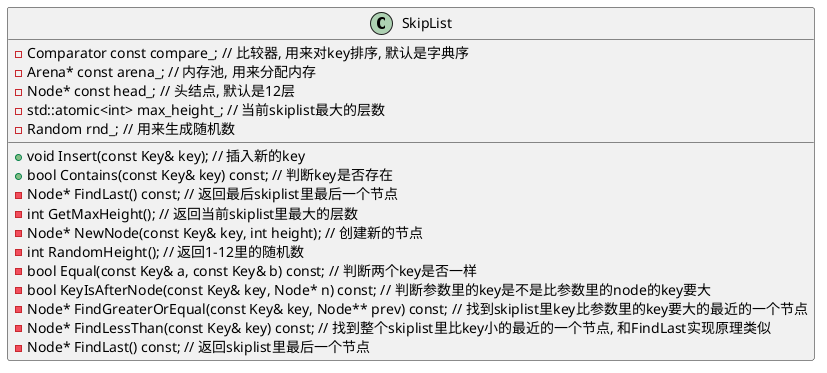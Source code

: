 @startuml
class SkipList {
  - Comparator const compare_; // 比较器, 用来对key排序, 默认是字典序
  - Arena* const arena_; // 内存池, 用来分配内存
  - Node* const head_; // 头结点, 默认是12层
  - std::atomic<int> max_height_; // 当前skiplist最大的层数
  - Random rnd_; // 用来生成随机数

  +void Insert(const Key& key); // 插入新的key
  +bool Contains(const Key& key) const; // 判断key是否存在
  -Node* FindLast() const; // 返回最后skiplist里最后一个节点
  -int GetMaxHeight(); // 返回当前skiplist里最大的层数
  -Node* NewNode(const Key& key, int height); // 创建新的节点
  -int RandomHeight(); // 返回1-12里的随机数
  -bool Equal(const Key& a, const Key& b) const; // 判断两个key是否一样
  -bool KeyIsAfterNode(const Key& key, Node* n) const; // 判断参数里的key是不是比参数里的node的key要大
  -Node* FindGreaterOrEqual(const Key& key, Node** prev) const; // 找到skiplist里key比参数里的key要大的最近的一个节点
  -Node* FindLessThan(const Key& key) const; // 找到整个skiplist里比key小的最近的一个节点, 和FindLast实现原理类似
  -Node* FindLast() const; // 返回skiplist里最后一个节点
}
@enduml